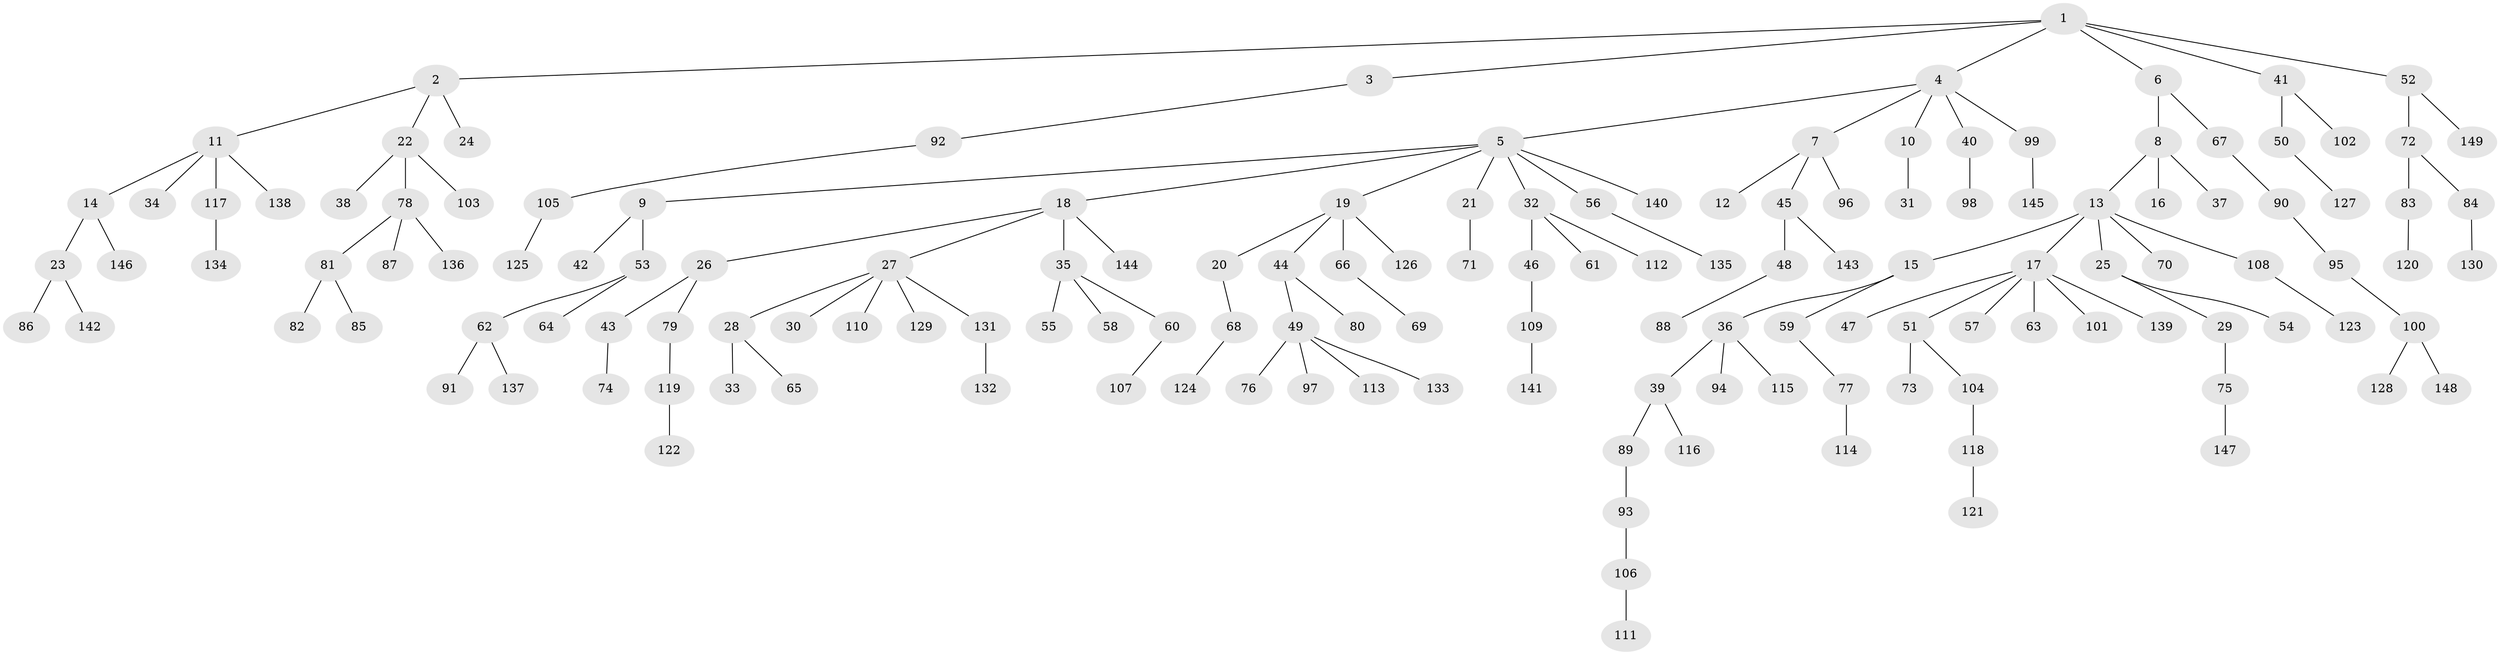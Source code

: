 // Generated by graph-tools (version 1.1) at 2025/15/03/09/25 04:15:26]
// undirected, 149 vertices, 148 edges
graph export_dot {
graph [start="1"]
  node [color=gray90,style=filled];
  1;
  2;
  3;
  4;
  5;
  6;
  7;
  8;
  9;
  10;
  11;
  12;
  13;
  14;
  15;
  16;
  17;
  18;
  19;
  20;
  21;
  22;
  23;
  24;
  25;
  26;
  27;
  28;
  29;
  30;
  31;
  32;
  33;
  34;
  35;
  36;
  37;
  38;
  39;
  40;
  41;
  42;
  43;
  44;
  45;
  46;
  47;
  48;
  49;
  50;
  51;
  52;
  53;
  54;
  55;
  56;
  57;
  58;
  59;
  60;
  61;
  62;
  63;
  64;
  65;
  66;
  67;
  68;
  69;
  70;
  71;
  72;
  73;
  74;
  75;
  76;
  77;
  78;
  79;
  80;
  81;
  82;
  83;
  84;
  85;
  86;
  87;
  88;
  89;
  90;
  91;
  92;
  93;
  94;
  95;
  96;
  97;
  98;
  99;
  100;
  101;
  102;
  103;
  104;
  105;
  106;
  107;
  108;
  109;
  110;
  111;
  112;
  113;
  114;
  115;
  116;
  117;
  118;
  119;
  120;
  121;
  122;
  123;
  124;
  125;
  126;
  127;
  128;
  129;
  130;
  131;
  132;
  133;
  134;
  135;
  136;
  137;
  138;
  139;
  140;
  141;
  142;
  143;
  144;
  145;
  146;
  147;
  148;
  149;
  1 -- 2;
  1 -- 3;
  1 -- 4;
  1 -- 6;
  1 -- 41;
  1 -- 52;
  2 -- 11;
  2 -- 22;
  2 -- 24;
  3 -- 92;
  4 -- 5;
  4 -- 7;
  4 -- 10;
  4 -- 40;
  4 -- 99;
  5 -- 9;
  5 -- 18;
  5 -- 19;
  5 -- 21;
  5 -- 32;
  5 -- 56;
  5 -- 140;
  6 -- 8;
  6 -- 67;
  7 -- 12;
  7 -- 45;
  7 -- 96;
  8 -- 13;
  8 -- 16;
  8 -- 37;
  9 -- 42;
  9 -- 53;
  10 -- 31;
  11 -- 14;
  11 -- 34;
  11 -- 117;
  11 -- 138;
  13 -- 15;
  13 -- 17;
  13 -- 25;
  13 -- 70;
  13 -- 108;
  14 -- 23;
  14 -- 146;
  15 -- 36;
  15 -- 59;
  17 -- 47;
  17 -- 51;
  17 -- 57;
  17 -- 63;
  17 -- 101;
  17 -- 139;
  18 -- 26;
  18 -- 27;
  18 -- 35;
  18 -- 144;
  19 -- 20;
  19 -- 44;
  19 -- 66;
  19 -- 126;
  20 -- 68;
  21 -- 71;
  22 -- 38;
  22 -- 78;
  22 -- 103;
  23 -- 86;
  23 -- 142;
  25 -- 29;
  25 -- 54;
  26 -- 43;
  26 -- 79;
  27 -- 28;
  27 -- 30;
  27 -- 110;
  27 -- 129;
  27 -- 131;
  28 -- 33;
  28 -- 65;
  29 -- 75;
  32 -- 46;
  32 -- 61;
  32 -- 112;
  35 -- 55;
  35 -- 58;
  35 -- 60;
  36 -- 39;
  36 -- 94;
  36 -- 115;
  39 -- 89;
  39 -- 116;
  40 -- 98;
  41 -- 50;
  41 -- 102;
  43 -- 74;
  44 -- 49;
  44 -- 80;
  45 -- 48;
  45 -- 143;
  46 -- 109;
  48 -- 88;
  49 -- 76;
  49 -- 97;
  49 -- 113;
  49 -- 133;
  50 -- 127;
  51 -- 73;
  51 -- 104;
  52 -- 72;
  52 -- 149;
  53 -- 62;
  53 -- 64;
  56 -- 135;
  59 -- 77;
  60 -- 107;
  62 -- 91;
  62 -- 137;
  66 -- 69;
  67 -- 90;
  68 -- 124;
  72 -- 83;
  72 -- 84;
  75 -- 147;
  77 -- 114;
  78 -- 81;
  78 -- 87;
  78 -- 136;
  79 -- 119;
  81 -- 82;
  81 -- 85;
  83 -- 120;
  84 -- 130;
  89 -- 93;
  90 -- 95;
  92 -- 105;
  93 -- 106;
  95 -- 100;
  99 -- 145;
  100 -- 128;
  100 -- 148;
  104 -- 118;
  105 -- 125;
  106 -- 111;
  108 -- 123;
  109 -- 141;
  117 -- 134;
  118 -- 121;
  119 -- 122;
  131 -- 132;
}
